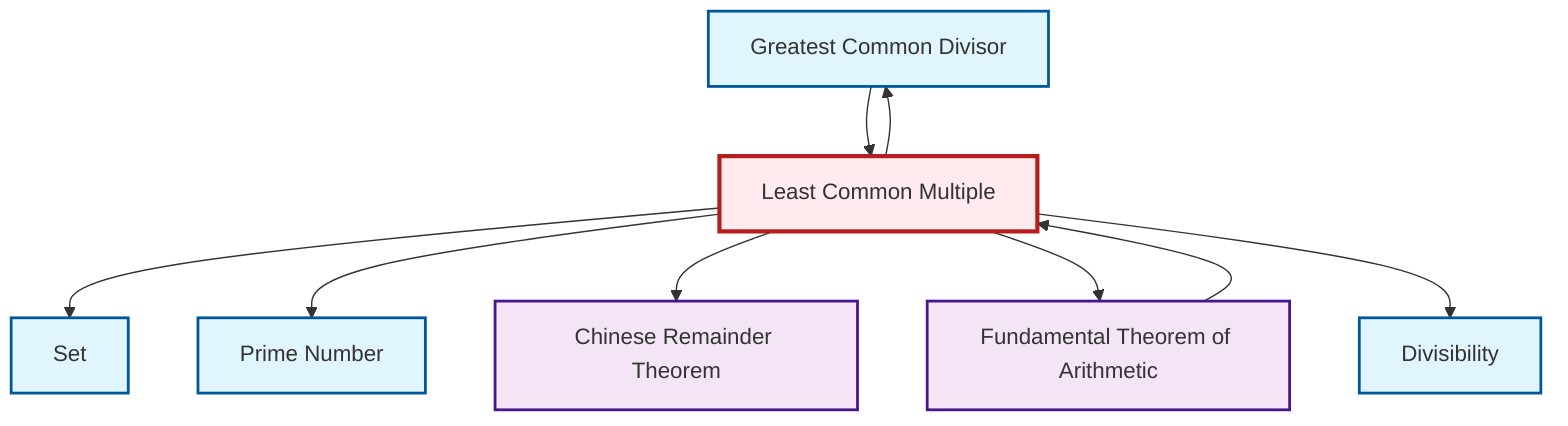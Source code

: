 graph TD
    classDef definition fill:#e1f5fe,stroke:#01579b,stroke-width:2px
    classDef theorem fill:#f3e5f5,stroke:#4a148c,stroke-width:2px
    classDef axiom fill:#fff3e0,stroke:#e65100,stroke-width:2px
    classDef example fill:#e8f5e9,stroke:#1b5e20,stroke-width:2px
    classDef current fill:#ffebee,stroke:#b71c1c,stroke-width:3px
    def-prime["Prime Number"]:::definition
    def-set["Set"]:::definition
    def-gcd["Greatest Common Divisor"]:::definition
    def-divisibility["Divisibility"]:::definition
    def-lcm["Least Common Multiple"]:::definition
    thm-fundamental-arithmetic["Fundamental Theorem of Arithmetic"]:::theorem
    thm-chinese-remainder["Chinese Remainder Theorem"]:::theorem
    def-lcm --> def-set
    thm-fundamental-arithmetic --> def-lcm
    def-lcm --> def-prime
    def-lcm --> thm-chinese-remainder
    def-lcm --> def-gcd
    def-lcm --> thm-fundamental-arithmetic
    def-gcd --> def-lcm
    def-lcm --> def-divisibility
    class def-lcm current